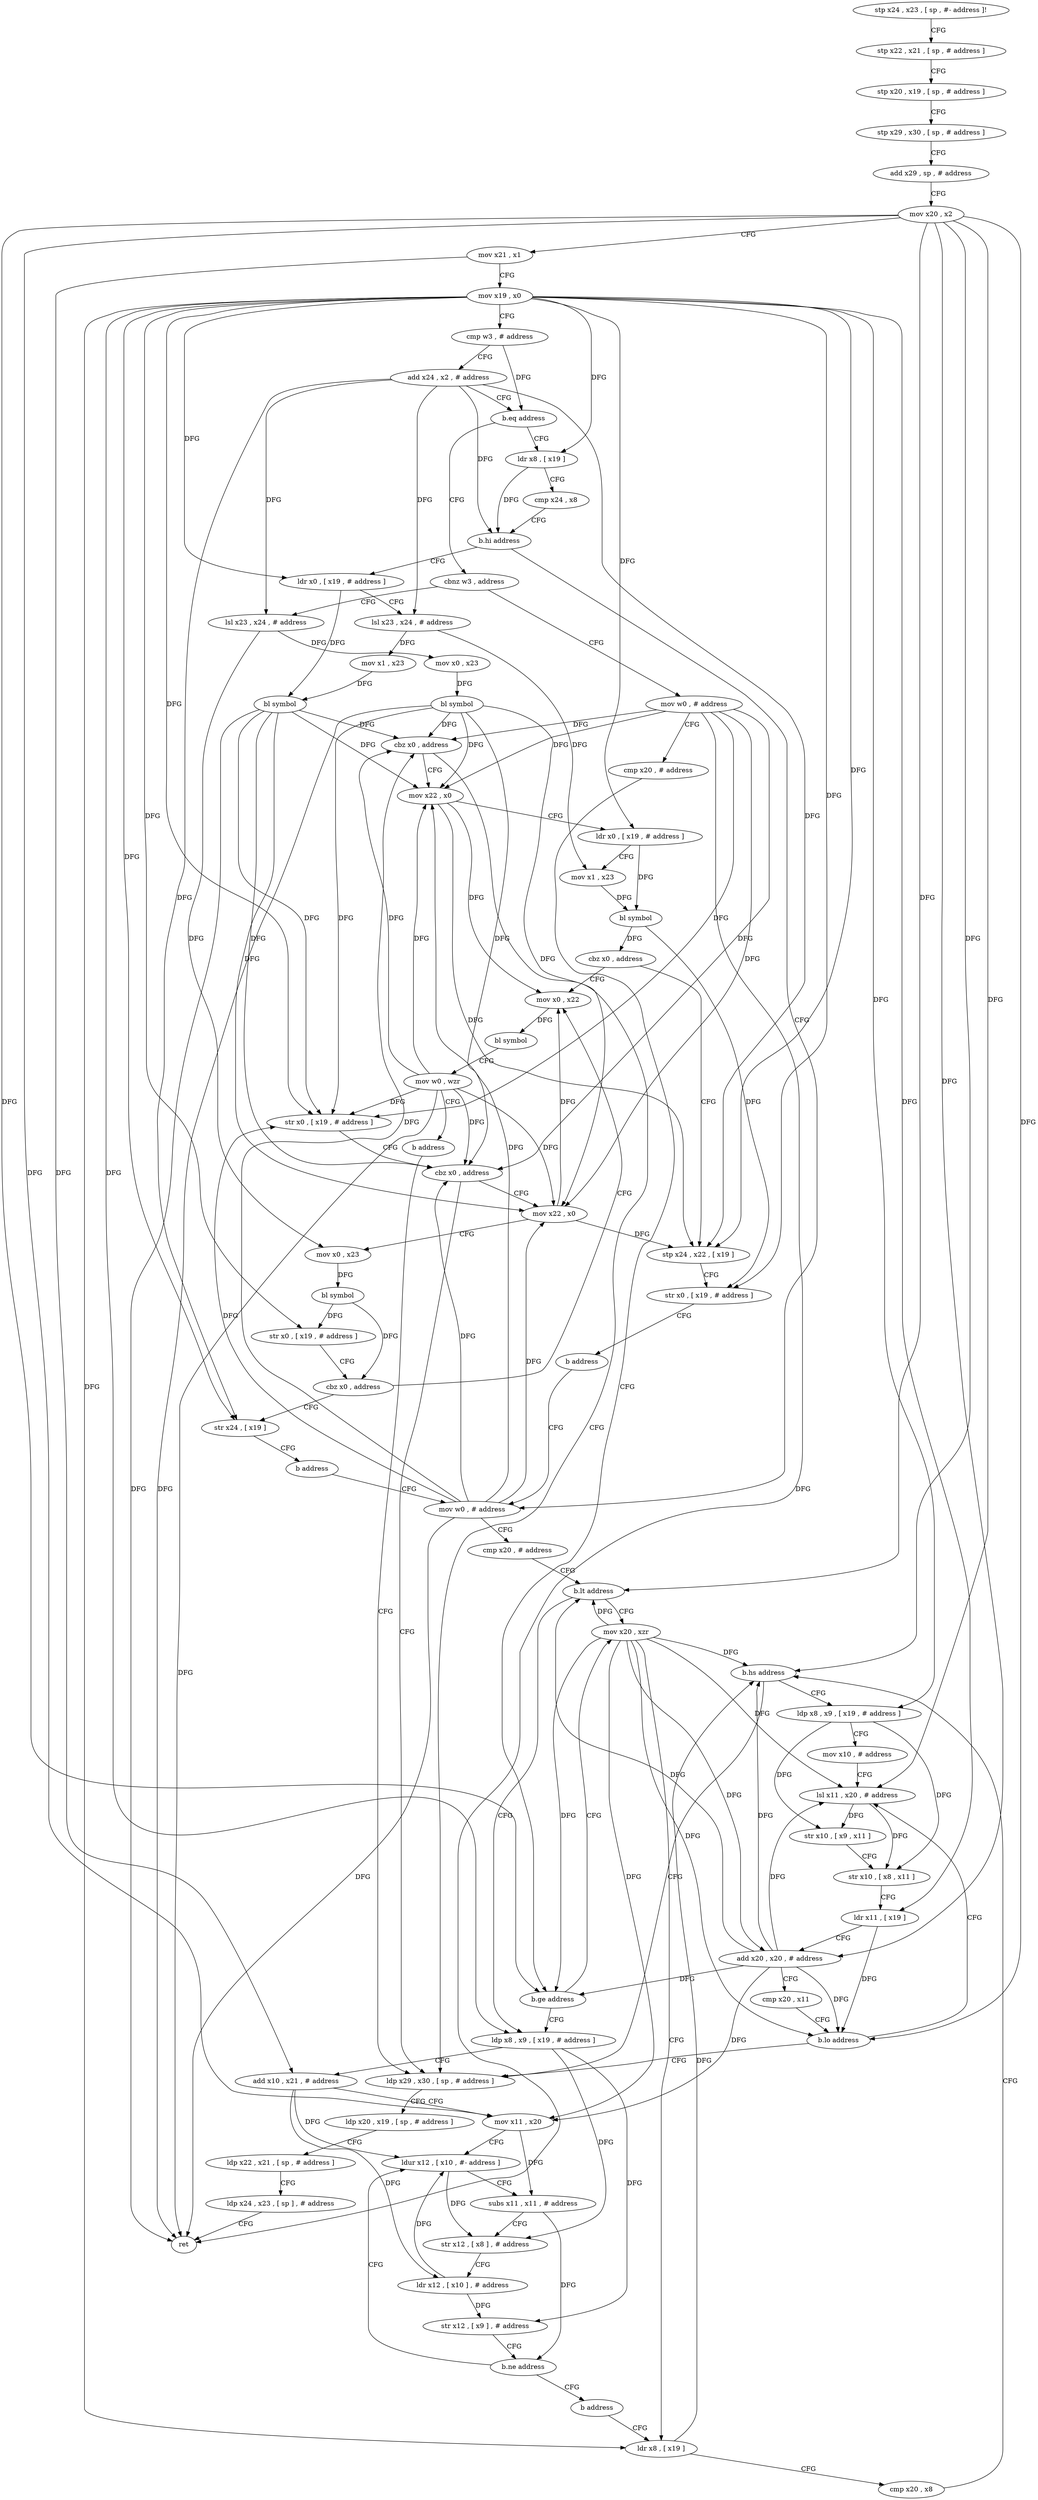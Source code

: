 digraph "func" {
"4243068" [label = "stp x24 , x23 , [ sp , #- address ]!" ]
"4243072" [label = "stp x22 , x21 , [ sp , # address ]" ]
"4243076" [label = "stp x20 , x19 , [ sp , # address ]" ]
"4243080" [label = "stp x29 , x30 , [ sp , # address ]" ]
"4243084" [label = "add x29 , sp , # address" ]
"4243088" [label = "mov x20 , x2" ]
"4243092" [label = "mov x21 , x1" ]
"4243096" [label = "mov x19 , x0" ]
"4243100" [label = "cmp w3 , # address" ]
"4243104" [label = "add x24 , x2 , # address" ]
"4243108" [label = "b.eq address" ]
"4243164" [label = "ldr x8 , [ x19 ]" ]
"4243112" [label = "cbnz w3 , address" ]
"4243168" [label = "cmp x24 , x8" ]
"4243172" [label = "b.hi address" ]
"4243312" [label = "ldr x0 , [ x19 , # address ]" ]
"4243176" [label = "mov w0 , # address" ]
"4243228" [label = "mov w0 , # address" ]
"4243116" [label = "lsl x23 , x24 , # address" ]
"4243316" [label = "lsl x23 , x24 , # address" ]
"4243320" [label = "mov x1 , x23" ]
"4243324" [label = "bl symbol" ]
"4243328" [label = "cbz x0 , address" ]
"4243292" [label = "ldp x29 , x30 , [ sp , # address ]" ]
"4243332" [label = "mov x22 , x0" ]
"4243180" [label = "cmp x20 , # address" ]
"4243184" [label = "b.lt address" ]
"4243240" [label = "mov x20 , xzr" ]
"4243188" [label = "ldp x8 , x9 , [ x19 , # address ]" ]
"4243232" [label = "cmp x20 , # address" ]
"4243236" [label = "b.ge address" ]
"4243120" [label = "mov x0 , x23" ]
"4243124" [label = "bl symbol" ]
"4243128" [label = "str x0 , [ x19 , # address ]" ]
"4243132" [label = "cbz x0 , address" ]
"4243136" [label = "mov x22 , x0" ]
"4243296" [label = "ldp x20 , x19 , [ sp , # address ]" ]
"4243300" [label = "ldp x22 , x21 , [ sp , # address ]" ]
"4243304" [label = "ldp x24 , x23 , [ sp ] , # address" ]
"4243308" [label = "ret" ]
"4243336" [label = "ldr x0 , [ x19 , # address ]" ]
"4243340" [label = "mov x1 , x23" ]
"4243344" [label = "bl symbol" ]
"4243348" [label = "cbz x0 , address" ]
"4243364" [label = "mov x0 , x22" ]
"4243352" [label = "stp x24 , x22 , [ x19 ]" ]
"4243244" [label = "ldr x8 , [ x19 ]" ]
"4243192" [label = "add x10 , x21 , # address" ]
"4243196" [label = "mov x11 , x20" ]
"4243200" [label = "ldur x12 , [ x10 , #- address ]" ]
"4243140" [label = "mov x0 , x23" ]
"4243144" [label = "bl symbol" ]
"4243148" [label = "str x0 , [ x19 , # address ]" ]
"4243152" [label = "cbz x0 , address" ]
"4243156" [label = "str x24 , [ x19 ]" ]
"4243368" [label = "bl symbol" ]
"4243372" [label = "mov w0 , wzr" ]
"4243376" [label = "b address" ]
"4243356" [label = "str x0 , [ x19 , # address ]" ]
"4243360" [label = "b address" ]
"4243256" [label = "ldp x8 , x9 , [ x19 , # address ]" ]
"4243260" [label = "mov x10 , # address" ]
"4243264" [label = "lsl x11 , x20 , # address" ]
"4243204" [label = "subs x11 , x11 , # address" ]
"4243208" [label = "str x12 , [ x8 ] , # address" ]
"4243212" [label = "ldr x12 , [ x10 ] , # address" ]
"4243216" [label = "str x12 , [ x9 ] , # address" ]
"4243220" [label = "b.ne address" ]
"4243224" [label = "b address" ]
"4243160" [label = "b address" ]
"4243268" [label = "str x10 , [ x9 , x11 ]" ]
"4243272" [label = "str x10 , [ x8 , x11 ]" ]
"4243276" [label = "ldr x11 , [ x19 ]" ]
"4243280" [label = "add x20 , x20 , # address" ]
"4243284" [label = "cmp x20 , x11" ]
"4243288" [label = "b.lo address" ]
"4243248" [label = "cmp x20 , x8" ]
"4243252" [label = "b.hs address" ]
"4243068" -> "4243072" [ label = "CFG" ]
"4243072" -> "4243076" [ label = "CFG" ]
"4243076" -> "4243080" [ label = "CFG" ]
"4243080" -> "4243084" [ label = "CFG" ]
"4243084" -> "4243088" [ label = "CFG" ]
"4243088" -> "4243092" [ label = "CFG" ]
"4243088" -> "4243184" [ label = "DFG" ]
"4243088" -> "4243236" [ label = "DFG" ]
"4243088" -> "4243196" [ label = "DFG" ]
"4243088" -> "4243252" [ label = "DFG" ]
"4243088" -> "4243264" [ label = "DFG" ]
"4243088" -> "4243280" [ label = "DFG" ]
"4243088" -> "4243288" [ label = "DFG" ]
"4243092" -> "4243096" [ label = "CFG" ]
"4243092" -> "4243192" [ label = "DFG" ]
"4243096" -> "4243100" [ label = "CFG" ]
"4243096" -> "4243164" [ label = "DFG" ]
"4243096" -> "4243312" [ label = "DFG" ]
"4243096" -> "4243128" [ label = "DFG" ]
"4243096" -> "4243336" [ label = "DFG" ]
"4243096" -> "4243188" [ label = "DFG" ]
"4243096" -> "4243148" [ label = "DFG" ]
"4243096" -> "4243352" [ label = "DFG" ]
"4243096" -> "4243356" [ label = "DFG" ]
"4243096" -> "4243244" [ label = "DFG" ]
"4243096" -> "4243156" [ label = "DFG" ]
"4243096" -> "4243256" [ label = "DFG" ]
"4243096" -> "4243276" [ label = "DFG" ]
"4243100" -> "4243104" [ label = "CFG" ]
"4243100" -> "4243108" [ label = "DFG" ]
"4243104" -> "4243108" [ label = "CFG" ]
"4243104" -> "4243172" [ label = "DFG" ]
"4243104" -> "4243316" [ label = "DFG" ]
"4243104" -> "4243116" [ label = "DFG" ]
"4243104" -> "4243352" [ label = "DFG" ]
"4243104" -> "4243156" [ label = "DFG" ]
"4243108" -> "4243164" [ label = "CFG" ]
"4243108" -> "4243112" [ label = "CFG" ]
"4243164" -> "4243168" [ label = "CFG" ]
"4243164" -> "4243172" [ label = "DFG" ]
"4243112" -> "4243228" [ label = "CFG" ]
"4243112" -> "4243116" [ label = "CFG" ]
"4243168" -> "4243172" [ label = "CFG" ]
"4243172" -> "4243312" [ label = "CFG" ]
"4243172" -> "4243176" [ label = "CFG" ]
"4243312" -> "4243316" [ label = "CFG" ]
"4243312" -> "4243324" [ label = "DFG" ]
"4243176" -> "4243180" [ label = "CFG" ]
"4243176" -> "4243328" [ label = "DFG" ]
"4243176" -> "4243128" [ label = "DFG" ]
"4243176" -> "4243132" [ label = "DFG" ]
"4243176" -> "4243308" [ label = "DFG" ]
"4243176" -> "4243332" [ label = "DFG" ]
"4243176" -> "4243136" [ label = "DFG" ]
"4243228" -> "4243232" [ label = "CFG" ]
"4243228" -> "4243328" [ label = "DFG" ]
"4243228" -> "4243128" [ label = "DFG" ]
"4243228" -> "4243132" [ label = "DFG" ]
"4243228" -> "4243308" [ label = "DFG" ]
"4243228" -> "4243332" [ label = "DFG" ]
"4243228" -> "4243136" [ label = "DFG" ]
"4243116" -> "4243120" [ label = "DFG" ]
"4243116" -> "4243140" [ label = "DFG" ]
"4243316" -> "4243320" [ label = "DFG" ]
"4243316" -> "4243340" [ label = "DFG" ]
"4243320" -> "4243324" [ label = "DFG" ]
"4243324" -> "4243328" [ label = "DFG" ]
"4243324" -> "4243128" [ label = "DFG" ]
"4243324" -> "4243132" [ label = "DFG" ]
"4243324" -> "4243308" [ label = "DFG" ]
"4243324" -> "4243332" [ label = "DFG" ]
"4243324" -> "4243136" [ label = "DFG" ]
"4243328" -> "4243292" [ label = "CFG" ]
"4243328" -> "4243332" [ label = "CFG" ]
"4243292" -> "4243296" [ label = "CFG" ]
"4243332" -> "4243336" [ label = "CFG" ]
"4243332" -> "4243364" [ label = "DFG" ]
"4243332" -> "4243352" [ label = "DFG" ]
"4243180" -> "4243184" [ label = "CFG" ]
"4243184" -> "4243240" [ label = "CFG" ]
"4243184" -> "4243188" [ label = "CFG" ]
"4243240" -> "4243244" [ label = "CFG" ]
"4243240" -> "4243184" [ label = "DFG" ]
"4243240" -> "4243236" [ label = "DFG" ]
"4243240" -> "4243196" [ label = "DFG" ]
"4243240" -> "4243252" [ label = "DFG" ]
"4243240" -> "4243264" [ label = "DFG" ]
"4243240" -> "4243280" [ label = "DFG" ]
"4243240" -> "4243288" [ label = "DFG" ]
"4243188" -> "4243192" [ label = "CFG" ]
"4243188" -> "4243208" [ label = "DFG" ]
"4243188" -> "4243216" [ label = "DFG" ]
"4243232" -> "4243236" [ label = "CFG" ]
"4243236" -> "4243188" [ label = "CFG" ]
"4243236" -> "4243240" [ label = "CFG" ]
"4243120" -> "4243124" [ label = "DFG" ]
"4243124" -> "4243128" [ label = "DFG" ]
"4243124" -> "4243328" [ label = "DFG" ]
"4243124" -> "4243132" [ label = "DFG" ]
"4243124" -> "4243308" [ label = "DFG" ]
"4243124" -> "4243332" [ label = "DFG" ]
"4243124" -> "4243136" [ label = "DFG" ]
"4243128" -> "4243132" [ label = "CFG" ]
"4243132" -> "4243292" [ label = "CFG" ]
"4243132" -> "4243136" [ label = "CFG" ]
"4243136" -> "4243140" [ label = "CFG" ]
"4243136" -> "4243364" [ label = "DFG" ]
"4243136" -> "4243352" [ label = "DFG" ]
"4243296" -> "4243300" [ label = "CFG" ]
"4243300" -> "4243304" [ label = "CFG" ]
"4243304" -> "4243308" [ label = "CFG" ]
"4243336" -> "4243340" [ label = "CFG" ]
"4243336" -> "4243344" [ label = "DFG" ]
"4243340" -> "4243344" [ label = "DFG" ]
"4243344" -> "4243348" [ label = "DFG" ]
"4243344" -> "4243356" [ label = "DFG" ]
"4243348" -> "4243364" [ label = "CFG" ]
"4243348" -> "4243352" [ label = "CFG" ]
"4243364" -> "4243368" [ label = "DFG" ]
"4243352" -> "4243356" [ label = "CFG" ]
"4243244" -> "4243248" [ label = "CFG" ]
"4243244" -> "4243252" [ label = "DFG" ]
"4243192" -> "4243196" [ label = "CFG" ]
"4243192" -> "4243200" [ label = "DFG" ]
"4243192" -> "4243212" [ label = "DFG" ]
"4243196" -> "4243200" [ label = "CFG" ]
"4243196" -> "4243204" [ label = "DFG" ]
"4243200" -> "4243204" [ label = "CFG" ]
"4243200" -> "4243208" [ label = "DFG" ]
"4243140" -> "4243144" [ label = "DFG" ]
"4243144" -> "4243148" [ label = "DFG" ]
"4243144" -> "4243152" [ label = "DFG" ]
"4243148" -> "4243152" [ label = "CFG" ]
"4243152" -> "4243364" [ label = "CFG" ]
"4243152" -> "4243156" [ label = "CFG" ]
"4243156" -> "4243160" [ label = "CFG" ]
"4243368" -> "4243372" [ label = "CFG" ]
"4243372" -> "4243376" [ label = "CFG" ]
"4243372" -> "4243328" [ label = "DFG" ]
"4243372" -> "4243128" [ label = "DFG" ]
"4243372" -> "4243132" [ label = "DFG" ]
"4243372" -> "4243332" [ label = "DFG" ]
"4243372" -> "4243136" [ label = "DFG" ]
"4243372" -> "4243308" [ label = "DFG" ]
"4243376" -> "4243292" [ label = "CFG" ]
"4243356" -> "4243360" [ label = "CFG" ]
"4243360" -> "4243176" [ label = "CFG" ]
"4243256" -> "4243260" [ label = "CFG" ]
"4243256" -> "4243272" [ label = "DFG" ]
"4243256" -> "4243268" [ label = "DFG" ]
"4243260" -> "4243264" [ label = "CFG" ]
"4243264" -> "4243268" [ label = "DFG" ]
"4243264" -> "4243272" [ label = "DFG" ]
"4243204" -> "4243208" [ label = "CFG" ]
"4243204" -> "4243220" [ label = "DFG" ]
"4243208" -> "4243212" [ label = "CFG" ]
"4243212" -> "4243216" [ label = "DFG" ]
"4243212" -> "4243200" [ label = "DFG" ]
"4243216" -> "4243220" [ label = "CFG" ]
"4243220" -> "4243200" [ label = "CFG" ]
"4243220" -> "4243224" [ label = "CFG" ]
"4243224" -> "4243244" [ label = "CFG" ]
"4243160" -> "4243176" [ label = "CFG" ]
"4243268" -> "4243272" [ label = "CFG" ]
"4243272" -> "4243276" [ label = "CFG" ]
"4243276" -> "4243280" [ label = "CFG" ]
"4243276" -> "4243288" [ label = "DFG" ]
"4243280" -> "4243284" [ label = "CFG" ]
"4243280" -> "4243184" [ label = "DFG" ]
"4243280" -> "4243236" [ label = "DFG" ]
"4243280" -> "4243196" [ label = "DFG" ]
"4243280" -> "4243264" [ label = "DFG" ]
"4243280" -> "4243252" [ label = "DFG" ]
"4243280" -> "4243288" [ label = "DFG" ]
"4243284" -> "4243288" [ label = "CFG" ]
"4243288" -> "4243264" [ label = "CFG" ]
"4243288" -> "4243292" [ label = "CFG" ]
"4243248" -> "4243252" [ label = "CFG" ]
"4243252" -> "4243292" [ label = "CFG" ]
"4243252" -> "4243256" [ label = "CFG" ]
}

